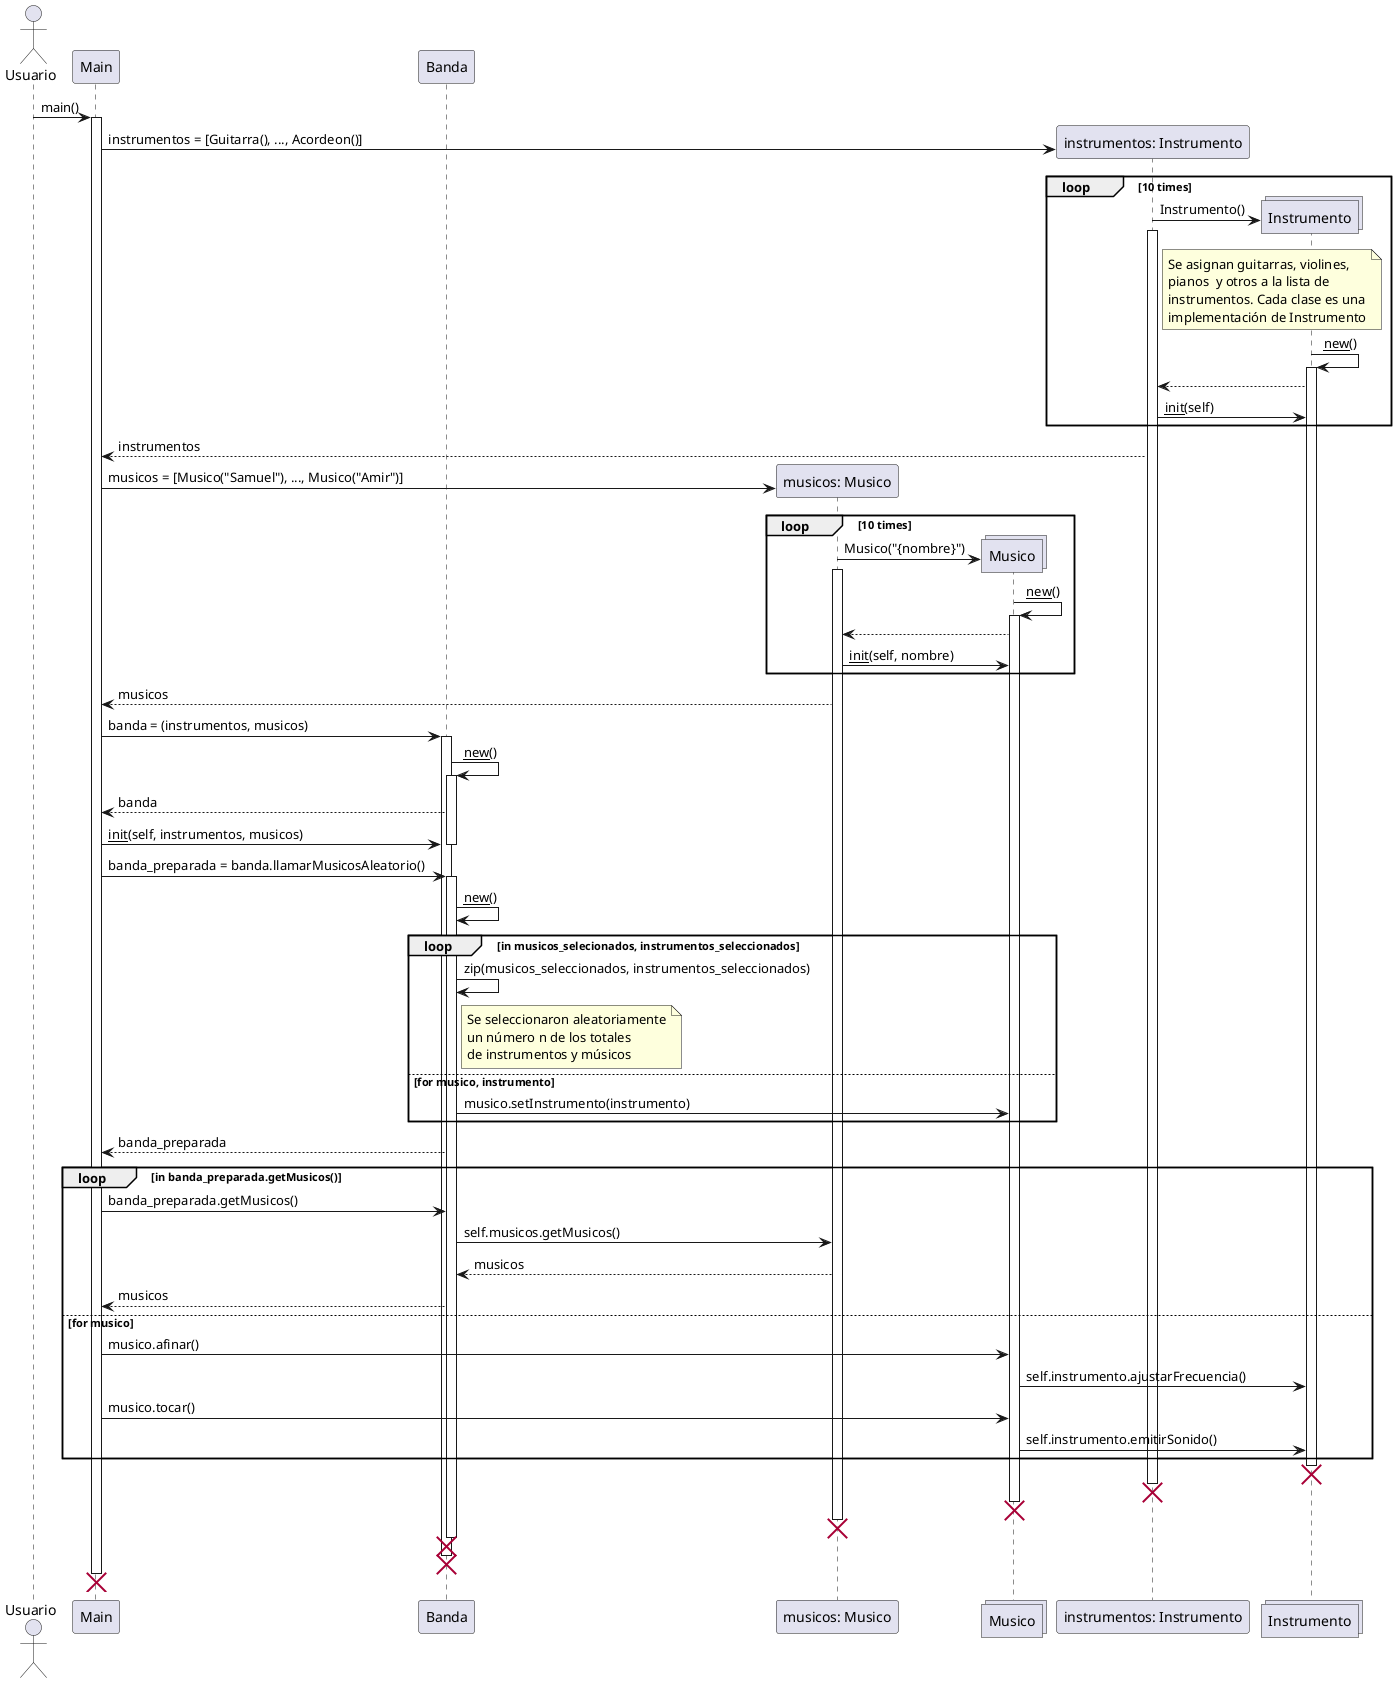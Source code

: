 @startuml Diagrama de Secuencia
actor Usuario
participant Main
participant Banda
participant "musicos: Musico"
collections Musico
participant "instrumentos: Instrumento"
collections Instrumento


Usuario -> Main : main()
activate Main

create "instrumentos: Instrumento"
Main -> "instrumentos: Instrumento" : instrumentos = [Guitarra(), ..., Acordeon()]

group loop [10 times]
    create Instrumento
    "instrumentos: Instrumento" -> Instrumento : Instrumento()
    activate "instrumentos: Instrumento"

    note right of "instrumentos: Instrumento"
        Se asignan guitarras, violines, 
        pianos  y otros a la lista de 
        instrumentos. Cada clase es una
        implementación de Instrumento
    end note

    Instrumento -> Instrumento: __new__()
    activate Instrumento

    Instrumento --> "instrumentos: Instrumento"
    "instrumentos: Instrumento" -> Instrumento: __init__(self)
end
"instrumentos: Instrumento" --> Main : instrumentos



create "musicos: Musico"
Main -> "musicos: Musico" : musicos = [Musico("Samuel"), ..., Musico("Amir")]

group loop [10 times]
    create Musico
    "musicos: Musico" -> Musico: Musico("{nombre}")
    activate "musicos: Musico"

    Musico -> Musico: __new__()
    activate Musico

    Musico --> "musicos: Musico"
    "musicos: Musico" -> Musico: __init__(self, nombre)
end
"musicos: Musico" --> Main: musicos


Main -> Banda : banda = (instrumentos, musicos)
activate Banda
Banda -> Banda : __new__()
activate Banda
Banda --> Main: banda
Main -> Banda : __init__(self, instrumentos, musicos)
deactivate Banda
Main -> Banda : banda_preparada = banda.llamarMusicosAleatorio()
activate Banda
Banda -> Banda : __new__()

loop in musicos_selecionados, instrumentos_seleccionados
    Banda -> Banda: zip(musicos_seleccionados, instrumentos_seleccionados)

    note right of Banda
        Se seleccionaron aleatoriamente
        un número n de los totales
        de instrumentos y músicos
    end note

else for musico, instrumento
    Banda -> Musico: musico.setInstrumento(instrumento)
end loop


Banda --> Main : banda_preparada

loop in banda_preparada.getMusicos()
    Main -> Banda : banda_preparada.getMusicos()
    Banda -> "musicos: Musico" : self.musicos.getMusicos()
    "musicos: Musico" --> Banda : musicos
    Banda --> Main: musicos
else for musico
    Main -> Musico: musico.afinar()
    Musico -> Instrumento: self.instrumento.ajustarFrecuencia()
    Main -> Musico: musico.tocar()
    Musico -> Instrumento: self.instrumento.emitirSonido()
end loop

destroy Instrumento
destroy "instrumentos: Instrumento"
destroy Musico
destroy "musicos: Musico"
destroy Banda
destroy Banda
destroy Main
@enduml